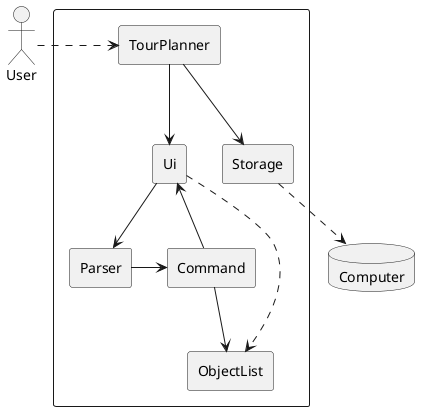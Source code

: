 @startuml

skinparam componentStyle rectangle
component {
    [TourPlanner] as TP
    [Ui] as Ui
    [Parser] as Parser
    [Command] as Command
    [ObjectList] as ObjectList
    [Storage] as Storage
}
database Computer
actor User

User .> TP
TP --> Ui
TP --> Storage
Storage ..> Computer
Ui --> Parser
Ui ..> ObjectList
Parser -> Command
Command --> ObjectList
Command -> Ui
@enduml
